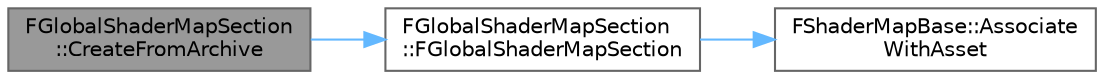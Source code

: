 digraph "FGlobalShaderMapSection::CreateFromArchive"
{
 // INTERACTIVE_SVG=YES
 // LATEX_PDF_SIZE
  bgcolor="transparent";
  edge [fontname=Helvetica,fontsize=10,labelfontname=Helvetica,labelfontsize=10];
  node [fontname=Helvetica,fontsize=10,shape=box,height=0.2,width=0.4];
  rankdir="LR";
  Node1 [id="Node000001",label="FGlobalShaderMapSection\l::CreateFromArchive",height=0.2,width=0.4,color="gray40", fillcolor="grey60", style="filled", fontcolor="black",tooltip=" "];
  Node1 -> Node2 [id="edge1_Node000001_Node000002",color="steelblue1",style="solid",tooltip=" "];
  Node2 [id="Node000002",label="FGlobalShaderMapSection\l::FGlobalShaderMapSection",height=0.2,width=0.4,color="grey40", fillcolor="white", style="filled",URL="$df/dcd/classFGlobalShaderMapSection.html#a47a08382efa6682f6e75905bbd9bdd21",tooltip=" "];
  Node2 -> Node3 [id="edge2_Node000002_Node000003",color="steelblue1",style="solid",tooltip=" "];
  Node3 [id="Node000003",label="FShaderMapBase::Associate\lWithAsset",height=0.2,width=0.4,color="grey40", fillcolor="white", style="filled",URL="$d2/df4/classFShaderMapBase.html#a69856ed02d4f43e9818248ef114852f8",tooltip="Associates a shadermap with an asset (note: one shadermap can be used by several assets,..."];
}
